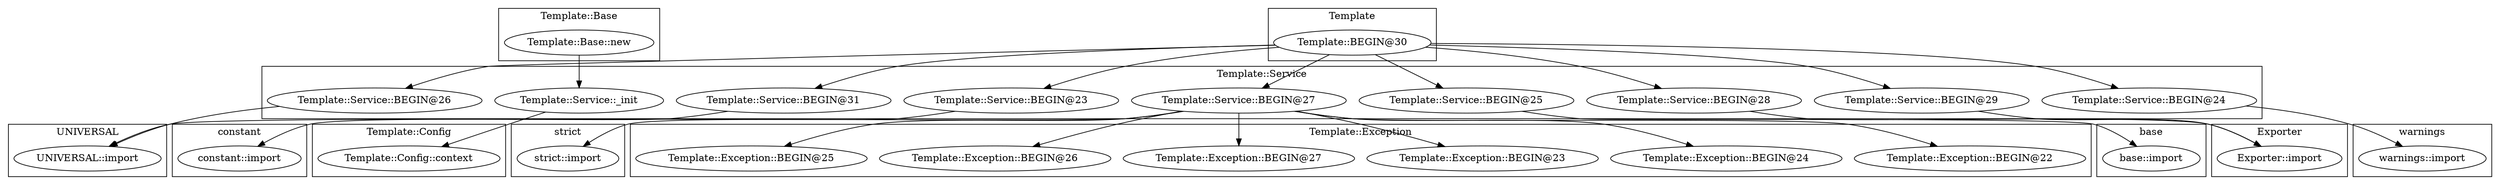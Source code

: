 digraph {
graph [overlap=false]
subgraph cluster_constant {
	label="constant";
	"constant::import";
}
subgraph cluster_UNIVERSAL {
	label="UNIVERSAL";
	"UNIVERSAL::import";
}
subgraph cluster_warnings {
	label="warnings";
	"warnings::import";
}
subgraph cluster_Template_Exception {
	label="Template::Exception";
	"Template::Exception::BEGIN@23";
	"Template::Exception::BEGIN@27";
	"Template::Exception::BEGIN@26";
	"Template::Exception::BEGIN@25";
	"Template::Exception::BEGIN@22";
	"Template::Exception::BEGIN@24";
}
subgraph cluster_Template_Config {
	label="Template::Config";
	"Template::Config::context";
}
subgraph cluster_base {
	label="base";
	"base::import";
}
subgraph cluster_Exporter {
	label="Exporter";
	"Exporter::import";
}
subgraph cluster_Template_Base {
	label="Template::Base";
	"Template::Base::new";
}
subgraph cluster_Template_Service {
	label="Template::Service";
	"Template::Service::BEGIN@26";
	"Template::Service::BEGIN@31";
	"Template::Service::_init";
	"Template::Service::BEGIN@23";
	"Template::Service::BEGIN@27";
	"Template::Service::BEGIN@25";
	"Template::Service::BEGIN@28";
	"Template::Service::BEGIN@24";
	"Template::Service::BEGIN@29";
}
subgraph cluster_strict {
	label="strict";
	"strict::import";
}
subgraph cluster_Template {
	label="Template";
	"Template::BEGIN@30";
}
"Template::Service::BEGIN@27" -> "Template::Exception::BEGIN@24";
"Template::Service::_init" -> "Template::Config::context";
"Template::Service::BEGIN@27" -> "Template::Exception::BEGIN@22";
"Template::Service::BEGIN@27" -> "UNIVERSAL::import";
"Template::Service::BEGIN@26" -> "UNIVERSAL::import";
"Template::BEGIN@30" -> "Template::Service::BEGIN@28";
"Template::Base::new" -> "Template::Service::_init";
"Template::BEGIN@30" -> "Template::Service::BEGIN@24";
"Template::Service::BEGIN@31" -> "constant::import";
"Template::Service::BEGIN@23" -> "strict::import";
"Template::Service::BEGIN@27" -> "Template::Exception::BEGIN@26";
"Template::Service::BEGIN@29" -> "Exporter::import";
"Template::Service::BEGIN@28" -> "Exporter::import";
"Template::BEGIN@30" -> "Template::Service::BEGIN@29";
"Template::Service::BEGIN@25" -> "base::import";
"Template::Service::BEGIN@24" -> "warnings::import";
"Template::Service::BEGIN@27" -> "Template::Exception::BEGIN@25";
"Template::BEGIN@30" -> "Template::Service::BEGIN@27";
"Template::Service::BEGIN@27" -> "Template::Exception::BEGIN@23";
"Template::BEGIN@30" -> "Template::Service::BEGIN@26";
"Template::BEGIN@30" -> "Template::Service::BEGIN@25";
"Template::Service::BEGIN@27" -> "Template::Exception::BEGIN@27";
"Template::BEGIN@30" -> "Template::Service::BEGIN@31";
"Template::BEGIN@30" -> "Template::Service::BEGIN@23";
}
